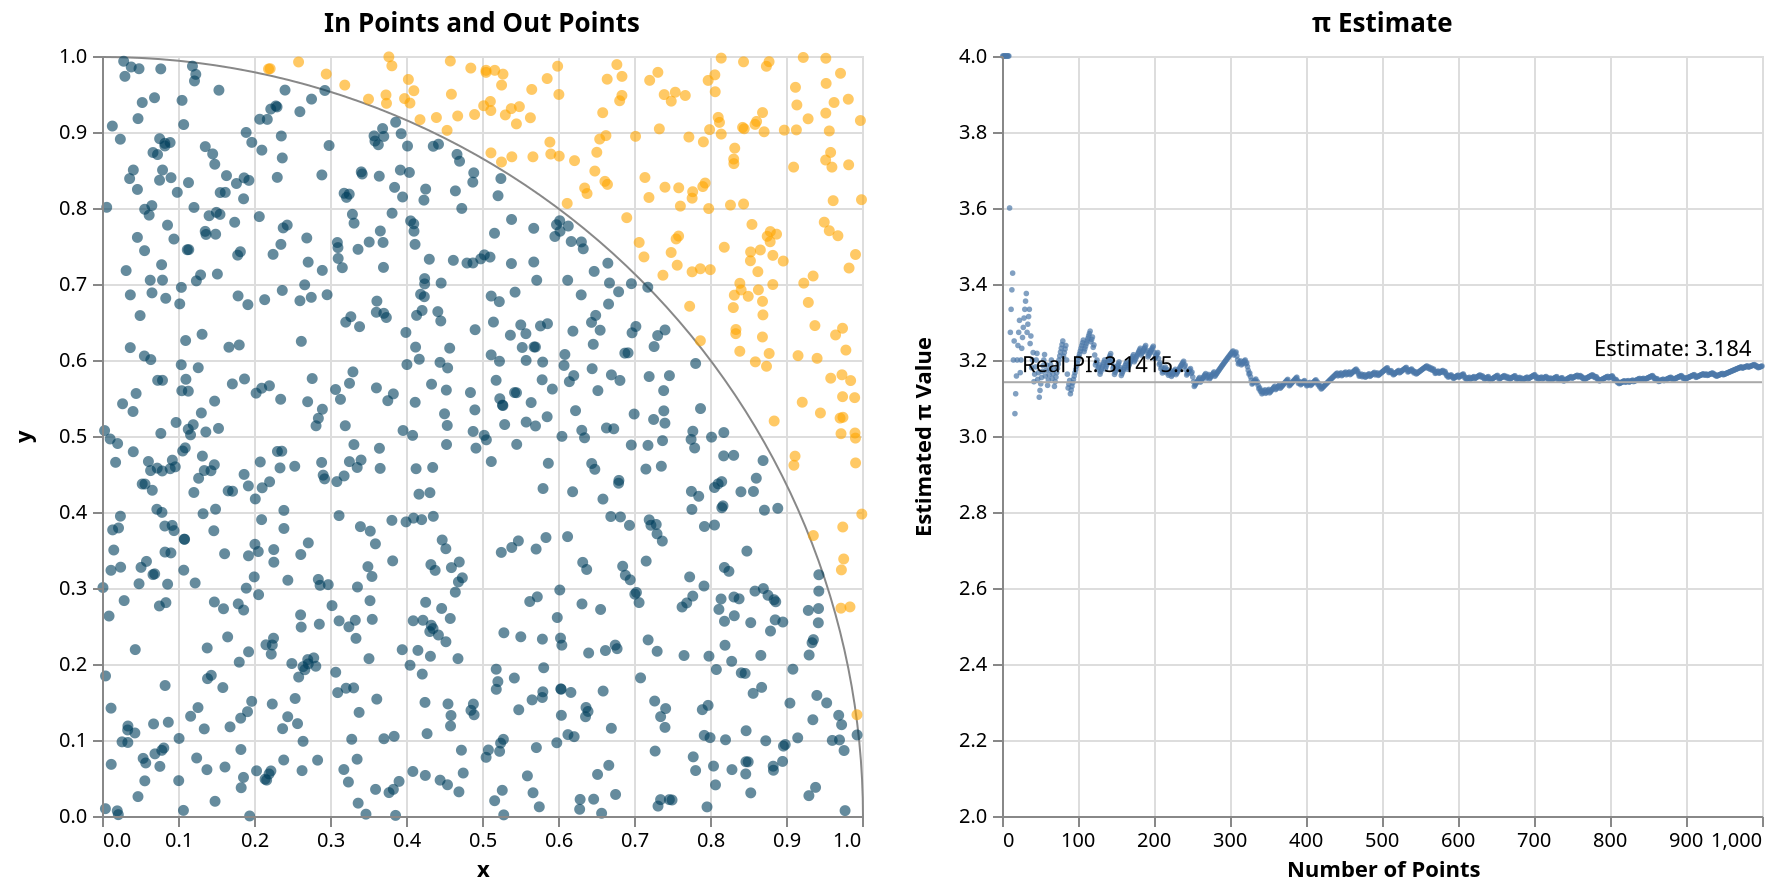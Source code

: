 {
  "$schema": "https://vega.github.io/schema/vega/v5.json",
  "description": "Estimating the value of π via random sampling methods.",
  "autosize": "pad",
  "padding": 5,
  "height": 380,

  "data": [
    {
      "name": "random_data",
      "transform": [
        { "type": "sequence", "start": 1, "stop": 5001 },
        { "type": "formula", "as": "x", "expr": "random()" },
        { "type": "formula", "as": "y", "expr": "random()" },
        { "type": "filter", "expr": "datum.data <= num_points" }
      ]
    },
    {
      "name": "pi_estimates",
      "source": "random_data",
      "transform": [
        {
          "type": "formula",
          "as": "is_inside",
          "expr": "(datum.x * datum.x + datum.y * datum.y) < 1"
        },
        {
          "type": "window",
          "fields": ["is_inside"],
          "ops": ["sum"],
          "as": ["num_inside"]
        },
        {
          "type": "formula",
          "as": "estimate",
          "expr": "4 * datum.num_inside / datum.data"
        }
      ]
    },
    {
      "name": "pi_estimate",
      "source": "pi_estimates",
      "transform": [
        { "type": "filter", "expr": "datum.data == num_points" },
        { "type": "formula", "as": "value", "expr": "datum.estimate" }
      ]
    },
    {
      "name": "pi",
      "values": [{ "value": 3.141592653589793 }]
    }
  ],

  "signals": [
    {
      "name": "num_points",
      "value": 1000,
      "bind": { "input": "range", "min": 10, "max": 5000, "step": 1, "debounce": 10 }
    }
  ],

  "layout": {
    "padding": 70,
    "bounds": "flush",
    "align": "none"
  },

  "marks": [
    {
      "type": "group",
      "style": "cell",
      "title": {
        "text": "In Points and Out Points",
        "frame": "group"
      },

      "encode": {
        "update": {
          "width": { "signal": "height" },
          "height": { "signal": "height" }
        }
      },

      "marks": [
        {
          "type": "arc",
          "encode": {
            "enter": {
              "stroke": { "value": "#888" },
              "strokeWidth": { "value": 1 },
              "startAngle": { "signal": "1.570796" },
              "endAngle": { "value": 0 },
              "x": { "value": 0.5 },
              "y": { "signal": "height + 0.5" },
              "innerRadius": { "signal": "height" },
              "outerRadius": { "signal": "height" }
            }
          }
        },
        {
          "type": "symbol",
          "style": ["circle"],
          "from": { "data": "random_data" },
          "encode": {
            "update": {
              "opacity": { "value": 0.6 },
              "fill": [
                {
                  "test": "hypot(datum.x, datum.y) <= 1",
                  "value": "#003f5c"
                },
                { "value": "#ffa600" }
              ],
              "x": { "scale": "x_scale", "field": "x" },
              "y": { "scale": "y_scale", "field": "y" },
              "shape": { "value": "circle" }
            }
          }
        }
      ],

      "axes": [
        {
          "scale": "x_scale",
          "orient": "bottom",
          "title": "x",
          "labelFlush": true,
          "labelOverlap": true,
          "zindex": 1
        },
        {
          "scale": "x_scale",
          "orient": "bottom",
          "grid": true,
          "gridScale": "y_scale",
          "domain": false,
          "labels": false,
          "maxExtent": 0,
          "minExtent": 0,
          "ticks": false,
          "zindex": 0
        },
        {
          "scale": "y_scale",
          "orient": "left",
          "title": "y",
          "labelOverlap": true,
          "zindex": 1
        },
        {
          "scale": "y_scale",
          "orient": "left",
          "grid": true,
          "gridScale": "x_scale",
          "domain": false,
          "labels": false,
          "maxExtent": 0,
          "minExtent": 0,
          "ticks": false,
          "zindex": 0
        }
      ]
    },
    {
      "type": "group",
      "name": "concat_1_group",
      "style": "cell",
      "title": {
        "text": "π Estimate",
        "frame": "group"
      },

      "encode": {
        "update": {
          "width": { "signal": "height" },
          "height": { "signal": "height" }
        }
      },

      "marks": [
        {
          "type": "symbol",
          "style": ["circle"],
          "from": { "data": "pi_estimates" },
          "encode": {
            "update": {
              "opacity": { "value": 0.7 },
              "fill": { "value": "#4c78a8" },
              "x": { "scale": "data_point_scale", "field": "data" },
              "y": { "scale": "pi_scale", "field": "estimate" },
              "size": { "value": 8 },
              "shape": { "value": "circle" }
            }
          }
        },
        {
          "type": "rule",
          "from": { "data": "pi" },
          "encode": {
            "update": {
              "stroke": { "value": "darkgrey" },
              "x": { "value": 0 },
              "y": { "scale": "pi_scale", "field": "value" },
              "x2": { "field": { "group": "width" } }
            }
          }
        },
        {
          "type": "text",
          "from": { "data": "pi" },
          "encode": {
            "update": {
              "align": { "value": "left" },
              "x": { "value": 10 },
              "fill": { "value": "black" },
              "y": { "scale": "pi_scale", "field": "value", "offset": -5 },
              "text": { "value": "Real PI: 3.1415..." }
            }
          }
        },
        {
          "type": "text",
          "from": { "data": "pi_estimate" },
          "encode": {
            "update": {
              "align": { "value": "right" },
              "x": { "signal": "height", "offset": -5 },
              "dy": { "value": -5 },
              "fill": { "value": "black" },
              "y": { "scale": "pi_scale", "field": "value" },
              "text": { "signal": "'Estimate: ' + format(datum.estimate, ',.3f')" }
            }
          }
        }
      ],

      "axes": [
        {
          "scale": "data_point_scale",
          "orient": "bottom",
          "title": "Number of Points",
          "labelFlush": true,
          "labelOverlap": true,
          "zindex": 1
        },
        {
          "scale": "data_point_scale",
          "orient": "bottom",
          "grid": true,
          "gridScale": "pi_scale",
          "domain": false,
          "labels": false,
          "maxExtent": 0,
          "minExtent": 0,
          "ticks": false,
          "zindex": 0
        },
        {
          "scale": "pi_scale",
          "orient": "left",
          "title": "Estimated π Value",
          "labelOverlap": true,
          "zindex": 1
        },
        {
          "scale": "pi_scale",
          "orient": "left",
          "grid": true,
          "gridScale": "data_point_scale",
          "domain": false,
          "labels": false,
          "maxExtent": 0,
          "minExtent": 0,
          "ticks": false,
          "zindex": 0
        }
      ]
    }
  ],

  "scales": [
    {
      "name": "x_scale",
      "type": "linear",
      "domain": [0, 1],
      "range": "height",
      "reverse": true,
      "nice": true,
      "zero": true
    },
    {
      "name": "y_scale",
      "type": "linear",
      "domain": [0, 1],
      "range": "height",
      "nice": true,
      "zero": true
    },
    {
      "name": "data_point_scale",
      "type": "linear",
      "domain": {
        "data": "pi_estimates",
        "field": "data"
      },
      "range": "height",
      "reverse": true,
      "nice": false,
      "zero": true
    },
    {
      "name": "pi_scale",
      "type": "linear",
      "domain": {
        "fields": [[2, 4], { "data": "pi", "field": "value" }, { "data": "pi_estimates", "field": "estimate" }]
      },
      "range": "height",
      "nice": true,
      "zero": false
    }
  ],

  "config": {
    "axisY": { "minExtent": 30 }
  }
}
